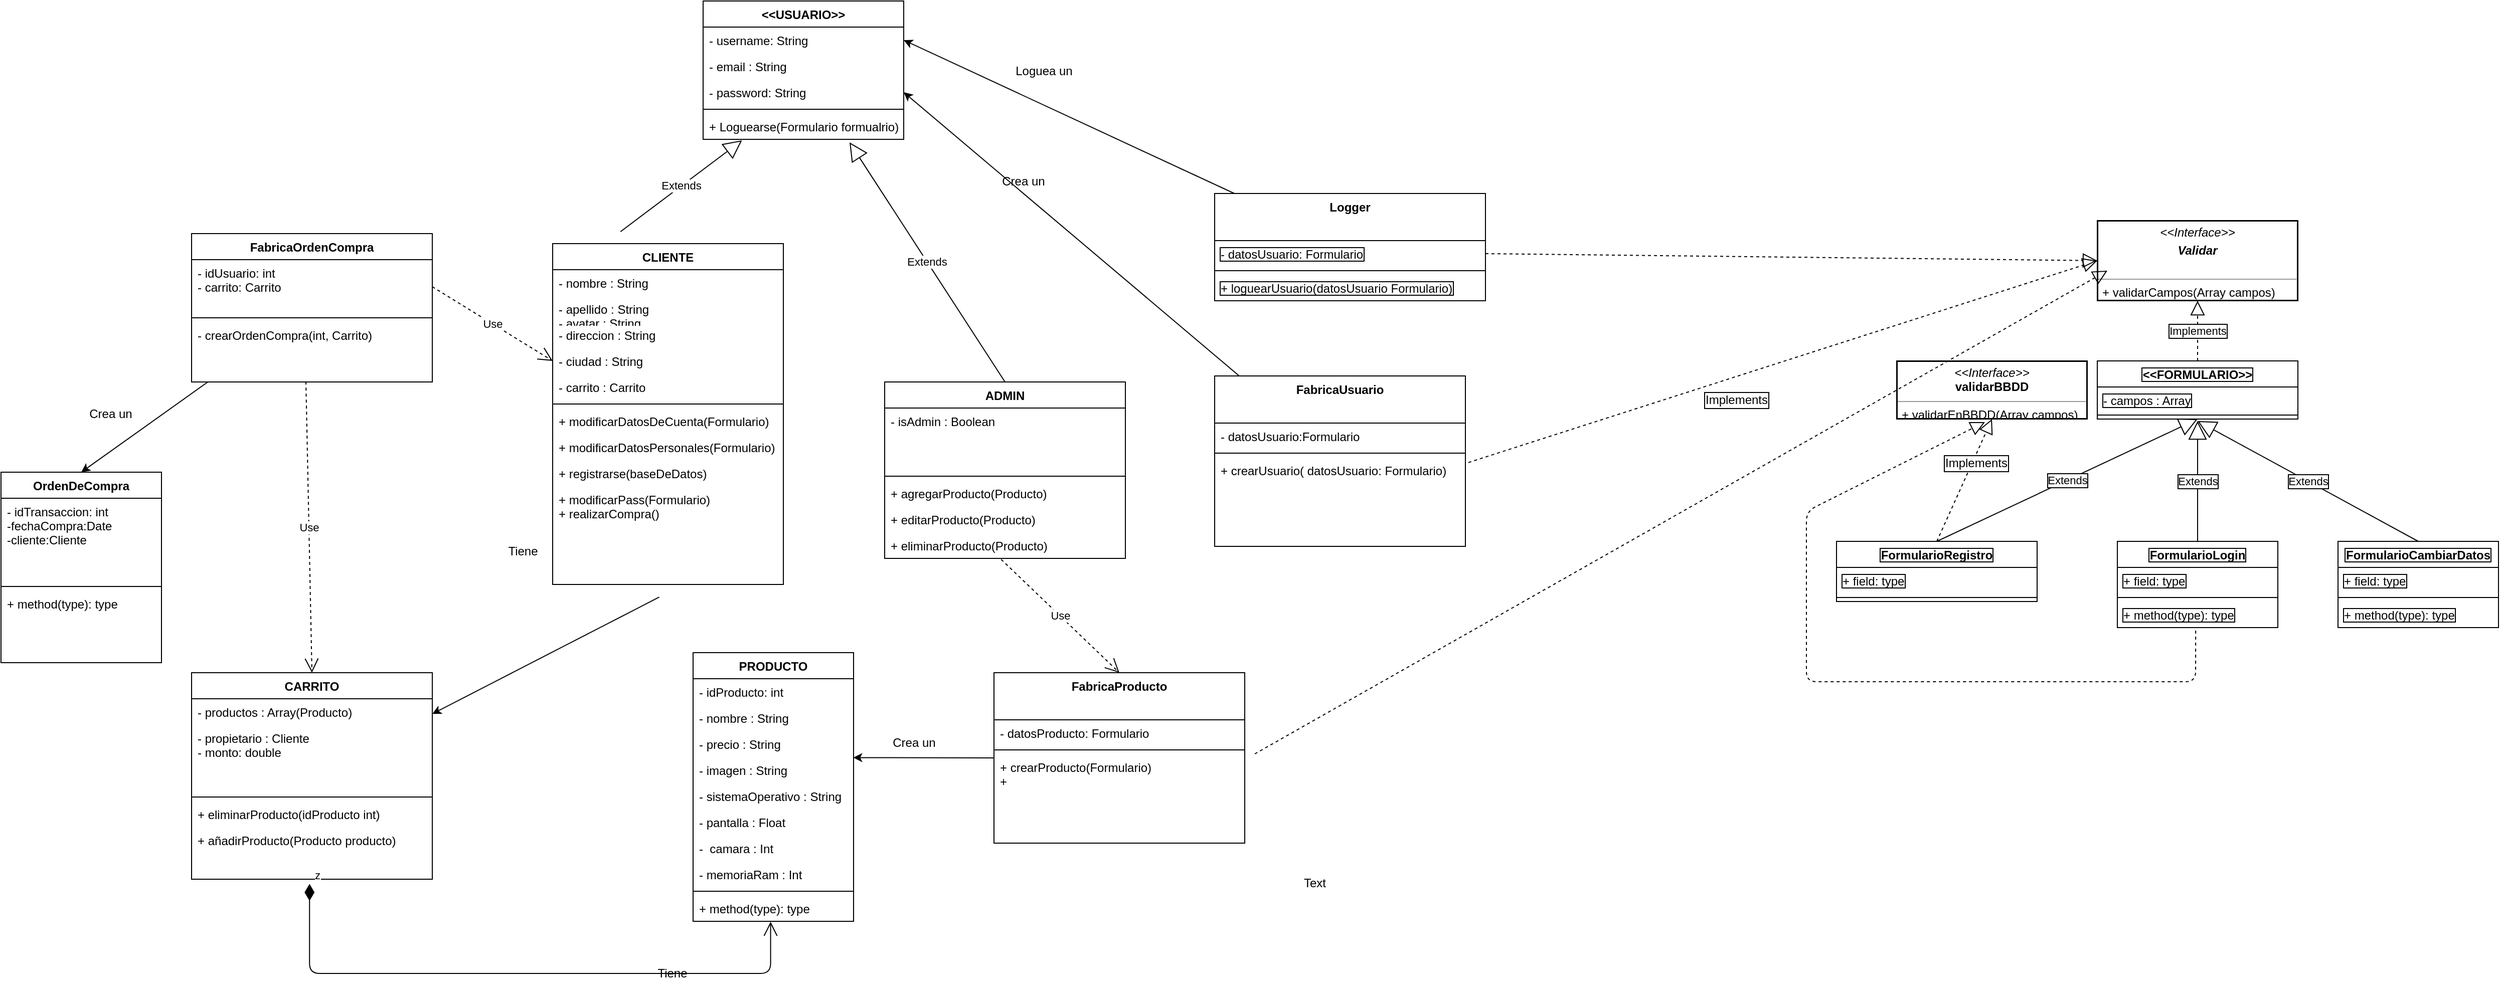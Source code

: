<mxfile version="12.5.4" type="device"><diagram id="o7FhQKakExsv8hvBHXit" name="Page-1"><mxGraphModel dx="1077" dy="623" grid="1" gridSize="10" guides="1" tooltips="0" connect="1" arrows="1" fold="1" page="1" pageScale="1" pageWidth="850" pageHeight="1100" math="0" shadow="0"><root><mxCell id="0"/><mxCell id="1" parent="0"/><mxCell id="nOHokFWjGs4-2SO-oQG--10" value="&lt;&lt;USUARIO&gt;&gt;" style="swimlane;fontStyle=1;align=center;verticalAlign=top;childLayout=stackLayout;horizontal=1;startSize=26;horizontalStack=0;resizeParent=1;resizeParentMax=0;resizeLast=0;collapsible=1;marginBottom=0;" parent="1" vertex="1"><mxGeometry x="710" y="10" width="200" height="138" as="geometry"/></mxCell><mxCell id="nOHokFWjGs4-2SO-oQG--11" value="- username: String" style="text;strokeColor=none;fillColor=none;align=left;verticalAlign=top;spacingLeft=4;spacingRight=4;overflow=hidden;rotatable=0;points=[[0,0.5],[1,0.5]];portConstraint=eastwest;" parent="nOHokFWjGs4-2SO-oQG--10" vertex="1"><mxGeometry y="26" width="200" height="26" as="geometry"/></mxCell><mxCell id="nOHokFWjGs4-2SO-oQG--14" value="- email : String" style="text;strokeColor=none;fillColor=none;align=left;verticalAlign=top;spacingLeft=4;spacingRight=4;overflow=hidden;rotatable=0;points=[[0,0.5],[1,0.5]];portConstraint=eastwest;" parent="nOHokFWjGs4-2SO-oQG--10" vertex="1"><mxGeometry y="52" width="200" height="26" as="geometry"/></mxCell><mxCell id="nOHokFWjGs4-2SO-oQG--15" value="- password: String" style="text;strokeColor=none;fillColor=none;align=left;verticalAlign=top;spacingLeft=4;spacingRight=4;overflow=hidden;rotatable=0;points=[[0,0.5],[1,0.5]];portConstraint=eastwest;" parent="nOHokFWjGs4-2SO-oQG--10" vertex="1"><mxGeometry y="78" width="200" height="26" as="geometry"/></mxCell><mxCell id="nOHokFWjGs4-2SO-oQG--12" value="" style="line;strokeWidth=1;fillColor=none;align=left;verticalAlign=middle;spacingTop=-1;spacingLeft=3;spacingRight=3;rotatable=0;labelPosition=right;points=[];portConstraint=eastwest;" parent="nOHokFWjGs4-2SO-oQG--10" vertex="1"><mxGeometry y="104" width="200" height="8" as="geometry"/></mxCell><mxCell id="nOHokFWjGs4-2SO-oQG--13" value="+ Loguearse(Formulario formualrio)" style="text;strokeColor=none;fillColor=none;align=left;verticalAlign=top;spacingLeft=4;spacingRight=4;overflow=hidden;rotatable=0;points=[[0,0.5],[1,0.5]];portConstraint=eastwest;" parent="nOHokFWjGs4-2SO-oQG--10" vertex="1"><mxGeometry y="112" width="200" height="26" as="geometry"/></mxCell><mxCell id="nOHokFWjGs4-2SO-oQG--18" value="CLIENTE" style="swimlane;fontStyle=1;align=center;verticalAlign=top;childLayout=stackLayout;horizontal=1;startSize=26;horizontalStack=0;resizeParent=1;resizeParentMax=0;resizeLast=0;collapsible=1;marginBottom=0;" parent="1" vertex="1"><mxGeometry x="560" y="252" width="230" height="340" as="geometry"/></mxCell><mxCell id="nOHokFWjGs4-2SO-oQG--19" value="- nombre : String" style="text;strokeColor=none;fillColor=none;align=left;verticalAlign=top;spacingLeft=4;spacingRight=4;overflow=hidden;rotatable=0;points=[[0,0.5],[1,0.5]];portConstraint=eastwest;" parent="nOHokFWjGs4-2SO-oQG--18" vertex="1"><mxGeometry y="26" width="230" height="26" as="geometry"/></mxCell><mxCell id="nOHokFWjGs4-2SO-oQG--34" value="- apellido : String&#xA;- avatar : String&#xA;&#xA;&#xA;" style="text;strokeColor=none;fillColor=none;align=left;verticalAlign=top;spacingLeft=4;spacingRight=4;overflow=hidden;rotatable=0;points=[[0,0.5],[1,0.5]];portConstraint=eastwest;" parent="nOHokFWjGs4-2SO-oQG--18" vertex="1"><mxGeometry y="52" width="230" height="26" as="geometry"/></mxCell><mxCell id="nOHokFWjGs4-2SO-oQG--35" value="- direccion : String&#xA;" style="text;strokeColor=none;fillColor=none;align=left;verticalAlign=top;spacingLeft=4;spacingRight=4;overflow=hidden;rotatable=0;points=[[0,0.5],[1,0.5]];portConstraint=eastwest;" parent="nOHokFWjGs4-2SO-oQG--18" vertex="1"><mxGeometry y="78" width="230" height="26" as="geometry"/></mxCell><mxCell id="nOHokFWjGs4-2SO-oQG--36" value="- ciudad : String" style="text;strokeColor=none;fillColor=none;align=left;verticalAlign=top;spacingLeft=4;spacingRight=4;overflow=hidden;rotatable=0;points=[[0,0.5],[1,0.5]];portConstraint=eastwest;" parent="nOHokFWjGs4-2SO-oQG--18" vertex="1"><mxGeometry y="104" width="230" height="26" as="geometry"/></mxCell><mxCell id="nOHokFWjGs4-2SO-oQG--77" value="- carrito : Carrito" style="text;strokeColor=none;fillColor=none;align=left;verticalAlign=top;spacingLeft=4;spacingRight=4;overflow=hidden;rotatable=0;points=[[0,0.5],[1,0.5]];portConstraint=eastwest;" parent="nOHokFWjGs4-2SO-oQG--18" vertex="1"><mxGeometry y="130" width="230" height="26" as="geometry"/></mxCell><mxCell id="nOHokFWjGs4-2SO-oQG--20" value="" style="line;strokeWidth=1;fillColor=none;align=left;verticalAlign=middle;spacingTop=-1;spacingLeft=3;spacingRight=3;rotatable=0;labelPosition=right;points=[];portConstraint=eastwest;" parent="nOHokFWjGs4-2SO-oQG--18" vertex="1"><mxGeometry y="156" width="230" height="8" as="geometry"/></mxCell><mxCell id="nOHokFWjGs4-2SO-oQG--38" value="+ modificarDatosDeCuenta(Formulario)" style="text;strokeColor=none;fillColor=none;align=left;verticalAlign=top;spacingLeft=4;spacingRight=4;overflow=hidden;rotatable=0;points=[[0,0.5],[1,0.5]];portConstraint=eastwest;" parent="nOHokFWjGs4-2SO-oQG--18" vertex="1"><mxGeometry y="164" width="230" height="26" as="geometry"/></mxCell><mxCell id="nOHokFWjGs4-2SO-oQG--37" value="+ modificarDatosPersonales(Formulario)" style="text;strokeColor=none;fillColor=none;align=left;verticalAlign=top;spacingLeft=4;spacingRight=4;overflow=hidden;rotatable=0;points=[[0,0.5],[1,0.5]];portConstraint=eastwest;" parent="nOHokFWjGs4-2SO-oQG--18" vertex="1"><mxGeometry y="190" width="230" height="26" as="geometry"/></mxCell><mxCell id="nOHokFWjGs4-2SO-oQG--21" value="+ registrarse(baseDeDatos)" style="text;strokeColor=none;fillColor=none;align=left;verticalAlign=top;spacingLeft=4;spacingRight=4;overflow=hidden;rotatable=0;points=[[0,0.5],[1,0.5]];portConstraint=eastwest;" parent="nOHokFWjGs4-2SO-oQG--18" vertex="1"><mxGeometry y="216" width="230" height="26" as="geometry"/></mxCell><mxCell id="nOHokFWjGs4-2SO-oQG--39" value="+ modificarPass(Formulario)&#xA;+ realizarCompra()&#xA;" style="text;strokeColor=none;fillColor=none;align=left;verticalAlign=top;spacingLeft=4;spacingRight=4;overflow=hidden;rotatable=0;points=[[0,0.5],[1,0.5]];portConstraint=eastwest;" parent="nOHokFWjGs4-2SO-oQG--18" vertex="1"><mxGeometry y="242" width="230" height="98" as="geometry"/></mxCell><mxCell id="nOHokFWjGs4-2SO-oQG--29" value="Extends" style="endArrow=block;endSize=16;endFill=0;html=1;exitX=0.294;exitY=-0.035;exitDx=0;exitDy=0;exitPerimeter=0;entryX=0.194;entryY=1.038;entryDx=0;entryDy=0;entryPerimeter=0;" parent="1" source="nOHokFWjGs4-2SO-oQG--18" target="nOHokFWjGs4-2SO-oQG--13" edge="1"><mxGeometry width="160" relative="1" as="geometry"><mxPoint x="630" y="220" as="sourcePoint"/><mxPoint x="630" y="440" as="targetPoint"/></mxGeometry></mxCell><mxCell id="nOHokFWjGs4-2SO-oQG--31" value="Extends" style="endArrow=block;endSize=16;endFill=0;html=1;exitX=0.5;exitY=0;exitDx=0;exitDy=0;entryX=0.73;entryY=1.115;entryDx=0;entryDy=0;entryPerimeter=0;" parent="1" source="nOHokFWjGs4-2SO-oQG--54" target="nOHokFWjGs4-2SO-oQG--13" edge="1"><mxGeometry width="160" relative="1" as="geometry"><mxPoint x="970" y="250" as="sourcePoint"/><mxPoint x="870" y="180" as="targetPoint"/><Array as="points"/></mxGeometry></mxCell><mxCell id="nOHokFWjGs4-2SO-oQG--54" value="ADMIN" style="swimlane;fontStyle=1;align=center;verticalAlign=top;childLayout=stackLayout;horizontal=1;startSize=26;horizontalStack=0;resizeParent=1;resizeParentMax=0;resizeLast=0;collapsible=1;marginBottom=0;" parent="1" vertex="1"><mxGeometry x="891" y="390" width="240" height="176" as="geometry"/></mxCell><mxCell id="nOHokFWjGs4-2SO-oQG--55" value="- isAdmin : Boolean&#xA;" style="text;strokeColor=none;fillColor=none;align=left;verticalAlign=top;spacingLeft=4;spacingRight=4;overflow=hidden;rotatable=0;points=[[0,0.5],[1,0.5]];portConstraint=eastwest;" parent="nOHokFWjGs4-2SO-oQG--54" vertex="1"><mxGeometry y="26" width="240" height="64" as="geometry"/></mxCell><mxCell id="nOHokFWjGs4-2SO-oQG--56" value="" style="line;strokeWidth=1;fillColor=none;align=left;verticalAlign=middle;spacingTop=-1;spacingLeft=3;spacingRight=3;rotatable=0;labelPosition=right;points=[];portConstraint=eastwest;" parent="nOHokFWjGs4-2SO-oQG--54" vertex="1"><mxGeometry y="90" width="240" height="8" as="geometry"/></mxCell><mxCell id="nOHokFWjGs4-2SO-oQG--57" value="+ agregarProducto(Producto)" style="text;strokeColor=none;fillColor=none;align=left;verticalAlign=top;spacingLeft=4;spacingRight=4;overflow=hidden;rotatable=0;points=[[0,0.5],[1,0.5]];portConstraint=eastwest;" parent="nOHokFWjGs4-2SO-oQG--54" vertex="1"><mxGeometry y="98" width="240" height="26" as="geometry"/></mxCell><mxCell id="nOHokFWjGs4-2SO-oQG--58" value="+ editarProducto(Producto)" style="text;strokeColor=none;fillColor=none;align=left;verticalAlign=top;spacingLeft=4;spacingRight=4;overflow=hidden;rotatable=0;points=[[0,0.5],[1,0.5]];portConstraint=eastwest;" parent="nOHokFWjGs4-2SO-oQG--54" vertex="1"><mxGeometry y="124" width="240" height="26" as="geometry"/></mxCell><mxCell id="nOHokFWjGs4-2SO-oQG--59" value="+ eliminarProducto(Producto)" style="text;strokeColor=none;fillColor=none;align=left;verticalAlign=top;spacingLeft=4;spacingRight=4;overflow=hidden;rotatable=0;points=[[0,0.5],[1,0.5]];portConstraint=eastwest;" parent="nOHokFWjGs4-2SO-oQG--54" vertex="1"><mxGeometry y="150" width="240" height="26" as="geometry"/></mxCell><mxCell id="nOHokFWjGs4-2SO-oQG--65" value="PRODUCTO" style="swimlane;fontStyle=1;align=center;verticalAlign=top;childLayout=stackLayout;horizontal=1;startSize=26;horizontalStack=0;resizeParent=1;resizeParentMax=0;resizeLast=0;collapsible=1;marginBottom=0;" parent="1" vertex="1"><mxGeometry x="700" y="660" width="160" height="268" as="geometry"/></mxCell><mxCell id="nOHokFWjGs4-2SO-oQG--72" value="- idProducto: int" style="text;strokeColor=none;fillColor=none;align=left;verticalAlign=top;spacingLeft=4;spacingRight=4;overflow=hidden;rotatable=0;points=[[0,0.5],[1,0.5]];portConstraint=eastwest;" parent="nOHokFWjGs4-2SO-oQG--65" vertex="1"><mxGeometry y="26" width="160" height="26" as="geometry"/></mxCell><mxCell id="nOHokFWjGs4-2SO-oQG--66" value="- nombre : String" style="text;strokeColor=none;fillColor=none;align=left;verticalAlign=top;spacingLeft=4;spacingRight=4;overflow=hidden;rotatable=0;points=[[0,0.5],[1,0.5]];portConstraint=eastwest;" parent="nOHokFWjGs4-2SO-oQG--65" vertex="1"><mxGeometry y="52" width="160" height="26" as="geometry"/></mxCell><mxCell id="nOHokFWjGs4-2SO-oQG--69" value="- precio : String" style="text;strokeColor=none;fillColor=none;align=left;verticalAlign=top;spacingLeft=4;spacingRight=4;overflow=hidden;rotatable=0;points=[[0,0.5],[1,0.5]];portConstraint=eastwest;" parent="nOHokFWjGs4-2SO-oQG--65" vertex="1"><mxGeometry y="78" width="160" height="26" as="geometry"/></mxCell><mxCell id="nOHokFWjGs4-2SO-oQG--71" value="- imagen : String" style="text;strokeColor=none;fillColor=none;align=left;verticalAlign=top;spacingLeft=4;spacingRight=4;overflow=hidden;rotatable=0;points=[[0,0.5],[1,0.5]];portConstraint=eastwest;" parent="nOHokFWjGs4-2SO-oQG--65" vertex="1"><mxGeometry y="104" width="160" height="26" as="geometry"/></mxCell><mxCell id="nOHokFWjGs4-2SO-oQG--73" value="- sistemaOperativo : String" style="text;strokeColor=none;fillColor=none;align=left;verticalAlign=top;spacingLeft=4;spacingRight=4;overflow=hidden;rotatable=0;points=[[0,0.5],[1,0.5]];portConstraint=eastwest;" parent="nOHokFWjGs4-2SO-oQG--65" vertex="1"><mxGeometry y="130" width="160" height="26" as="geometry"/></mxCell><mxCell id="nOHokFWjGs4-2SO-oQG--74" value="- pantalla : Float" style="text;strokeColor=none;fillColor=none;align=left;verticalAlign=top;spacingLeft=4;spacingRight=4;overflow=hidden;rotatable=0;points=[[0,0.5],[1,0.5]];portConstraint=eastwest;" parent="nOHokFWjGs4-2SO-oQG--65" vertex="1"><mxGeometry y="156" width="160" height="26" as="geometry"/></mxCell><mxCell id="nOHokFWjGs4-2SO-oQG--75" value="-  camara : Int" style="text;strokeColor=none;fillColor=none;align=left;verticalAlign=top;spacingLeft=4;spacingRight=4;overflow=hidden;rotatable=0;points=[[0,0.5],[1,0.5]];portConstraint=eastwest;" parent="nOHokFWjGs4-2SO-oQG--65" vertex="1"><mxGeometry y="182" width="160" height="26" as="geometry"/></mxCell><mxCell id="nOHokFWjGs4-2SO-oQG--76" value="- memoriaRam : Int" style="text;strokeColor=none;fillColor=none;align=left;verticalAlign=top;spacingLeft=4;spacingRight=4;overflow=hidden;rotatable=0;points=[[0,0.5],[1,0.5]];portConstraint=eastwest;" parent="nOHokFWjGs4-2SO-oQG--65" vertex="1"><mxGeometry y="208" width="160" height="26" as="geometry"/></mxCell><mxCell id="nOHokFWjGs4-2SO-oQG--67" value="" style="line;strokeWidth=1;fillColor=none;align=left;verticalAlign=middle;spacingTop=-1;spacingLeft=3;spacingRight=3;rotatable=0;labelPosition=right;points=[];portConstraint=eastwest;" parent="nOHokFWjGs4-2SO-oQG--65" vertex="1"><mxGeometry y="234" width="160" height="8" as="geometry"/></mxCell><mxCell id="nOHokFWjGs4-2SO-oQG--68" value="+ method(type): type" style="text;strokeColor=none;fillColor=none;align=left;verticalAlign=top;spacingLeft=4;spacingRight=4;overflow=hidden;rotatable=0;points=[[0,0.5],[1,0.5]];portConstraint=eastwest;" parent="nOHokFWjGs4-2SO-oQG--65" vertex="1"><mxGeometry y="242" width="160" height="26" as="geometry"/></mxCell><mxCell id="nOHokFWjGs4-2SO-oQG--78" value="CARRITO" style="swimlane;fontStyle=1;align=center;verticalAlign=top;childLayout=stackLayout;horizontal=1;startSize=26;horizontalStack=0;resizeParent=1;resizeParentMax=0;resizeLast=0;collapsible=1;marginBottom=0;" parent="1" vertex="1"><mxGeometry x="200" y="680" width="240" height="206" as="geometry"/></mxCell><mxCell id="nOHokFWjGs4-2SO-oQG--79" value="- productos : Array(Producto)" style="text;strokeColor=none;fillColor=none;align=left;verticalAlign=top;spacingLeft=4;spacingRight=4;overflow=hidden;rotatable=0;points=[[0,0.5],[1,0.5]];portConstraint=eastwest;" parent="nOHokFWjGs4-2SO-oQG--78" vertex="1"><mxGeometry y="26" width="240" height="26" as="geometry"/></mxCell><mxCell id="nOHokFWjGs4-2SO-oQG--82" value="- propietario : Cliente&#xA;- monto: double" style="text;strokeColor=none;fillColor=none;align=left;verticalAlign=top;spacingLeft=4;spacingRight=4;overflow=hidden;rotatable=0;points=[[0,0.5],[1,0.5]];portConstraint=eastwest;" parent="nOHokFWjGs4-2SO-oQG--78" vertex="1"><mxGeometry y="52" width="240" height="68" as="geometry"/></mxCell><mxCell id="nOHokFWjGs4-2SO-oQG--80" value="" style="line;strokeWidth=1;fillColor=none;align=left;verticalAlign=middle;spacingTop=-1;spacingLeft=3;spacingRight=3;rotatable=0;labelPosition=right;points=[];portConstraint=eastwest;" parent="nOHokFWjGs4-2SO-oQG--78" vertex="1"><mxGeometry y="120" width="240" height="8" as="geometry"/></mxCell><mxCell id="nOHokFWjGs4-2SO-oQG--83" value="+ eliminarProducto(idProducto int)" style="text;strokeColor=none;fillColor=none;align=left;verticalAlign=top;spacingLeft=4;spacingRight=4;overflow=hidden;rotatable=0;points=[[0,0.5],[1,0.5]];portConstraint=eastwest;" parent="nOHokFWjGs4-2SO-oQG--78" vertex="1"><mxGeometry y="128" width="240" height="26" as="geometry"/></mxCell><mxCell id="nOHokFWjGs4-2SO-oQG--84" value="+ añadirProducto(Producto producto)" style="text;strokeColor=none;fillColor=none;align=left;verticalAlign=top;spacingLeft=4;spacingRight=4;overflow=hidden;rotatable=0;points=[[0,0.5],[1,0.5]];portConstraint=eastwest;" parent="nOHokFWjGs4-2SO-oQG--78" vertex="1"><mxGeometry y="154" width="240" height="52" as="geometry"/></mxCell><mxCell id="nOHokFWjGs4-2SO-oQG--86" value="&lt;&lt;FORMULARIO&gt;&gt;" style="swimlane;fontStyle=1;align=center;verticalAlign=top;childLayout=stackLayout;horizontal=1;startSize=26;horizontalStack=0;resizeParent=1;resizeParentMax=0;resizeLast=0;collapsible=1;marginBottom=0;labelBorderColor=#000000;" parent="1" vertex="1"><mxGeometry x="2100" y="369" width="200" height="58" as="geometry"/></mxCell><mxCell id="nOHokFWjGs4-2SO-oQG--87" value="- campos : Array" style="text;strokeColor=none;fillColor=none;align=left;verticalAlign=top;spacingLeft=4;spacingRight=4;overflow=hidden;rotatable=0;points=[[0,0.5],[1,0.5]];portConstraint=eastwest;labelBorderColor=#000000;" parent="nOHokFWjGs4-2SO-oQG--86" vertex="1"><mxGeometry y="26" width="200" height="24" as="geometry"/></mxCell><mxCell id="nOHokFWjGs4-2SO-oQG--88" value="" style="line;strokeWidth=1;fillColor=none;align=left;verticalAlign=middle;spacingTop=-1;spacingLeft=3;spacingRight=3;rotatable=0;labelPosition=right;points=[];portConstraint=eastwest;labelBorderColor=#000000;" parent="nOHokFWjGs4-2SO-oQG--86" vertex="1"><mxGeometry y="50" width="200" height="8" as="geometry"/></mxCell><mxCell id="nOHokFWjGs4-2SO-oQG--90" value="&lt;p style=&quot;margin: 0px ; margin-top: 4px ; text-align: center&quot;&gt;&lt;i&gt;&amp;lt;&amp;lt;Interface&amp;gt;&amp;gt;&lt;/i&gt;&lt;/p&gt;&lt;p style=&quot;margin: 0px ; margin-top: 4px ; text-align: center&quot;&gt;&lt;i&gt;&lt;b&gt;Validar&lt;/b&gt;&lt;/i&gt;&lt;br&gt;&lt;/p&gt;&lt;p style=&quot;margin: 0px ; margin-left: 4px&quot;&gt;&lt;br&gt;&lt;/p&gt;&lt;hr size=&quot;1&quot;&gt;&lt;p style=&quot;margin: 0px ; margin-left: 4px&quot;&gt;+ validarCampos(Array campos)&lt;/p&gt;" style="verticalAlign=top;align=left;overflow=fill;fontSize=12;fontFamily=Helvetica;html=1;labelBorderColor=#000000;" parent="1" vertex="1"><mxGeometry x="2100" y="229" width="200" height="80" as="geometry"/></mxCell><mxCell id="nOHokFWjGs4-2SO-oQG--91" value="Implements" style="endArrow=block;dashed=1;endFill=0;endSize=12;html=1;exitX=0.5;exitY=0;exitDx=0;exitDy=0;entryX=0.5;entryY=1;entryDx=0;entryDy=0;labelBorderColor=#000000;" parent="1" source="nOHokFWjGs4-2SO-oQG--86" target="nOHokFWjGs4-2SO-oQG--90" edge="1"><mxGeometry width="160" relative="1" as="geometry"><mxPoint x="2040" y="429" as="sourcePoint"/><mxPoint x="2040" y="309" as="targetPoint"/></mxGeometry></mxCell><mxCell id="nOHokFWjGs4-2SO-oQG--94" value="FormularioRegistro" style="swimlane;fontStyle=1;align=center;verticalAlign=top;childLayout=stackLayout;horizontal=1;startSize=26;horizontalStack=0;resizeParent=1;resizeParentMax=0;resizeLast=0;collapsible=1;marginBottom=0;labelBorderColor=#000000;" parent="1" vertex="1"><mxGeometry x="1840" y="549" width="200" height="60" as="geometry"/></mxCell><mxCell id="nOHokFWjGs4-2SO-oQG--95" value="+ field: type" style="text;strokeColor=none;fillColor=none;align=left;verticalAlign=top;spacingLeft=4;spacingRight=4;overflow=hidden;rotatable=0;points=[[0,0.5],[1,0.5]];portConstraint=eastwest;labelBorderColor=#000000;" parent="nOHokFWjGs4-2SO-oQG--94" vertex="1"><mxGeometry y="26" width="200" height="26" as="geometry"/></mxCell><mxCell id="nOHokFWjGs4-2SO-oQG--96" value="" style="line;strokeWidth=1;fillColor=none;align=left;verticalAlign=middle;spacingTop=-1;spacingLeft=3;spacingRight=3;rotatable=0;labelPosition=right;points=[];portConstraint=eastwest;labelBorderColor=#000000;" parent="nOHokFWjGs4-2SO-oQG--94" vertex="1"><mxGeometry y="52" width="200" height="8" as="geometry"/></mxCell><mxCell id="nOHokFWjGs4-2SO-oQG--98" value="FormularioLogin" style="swimlane;fontStyle=1;align=center;verticalAlign=top;childLayout=stackLayout;horizontal=1;startSize=26;horizontalStack=0;resizeParent=1;resizeParentMax=0;resizeLast=0;collapsible=1;marginBottom=0;labelBorderColor=#000000;" parent="1" vertex="1"><mxGeometry x="2120" y="549" width="160" height="86" as="geometry"/></mxCell><mxCell id="nOHokFWjGs4-2SO-oQG--99" value="+ field: type" style="text;strokeColor=none;fillColor=none;align=left;verticalAlign=top;spacingLeft=4;spacingRight=4;overflow=hidden;rotatable=0;points=[[0,0.5],[1,0.5]];portConstraint=eastwest;labelBorderColor=#000000;" parent="nOHokFWjGs4-2SO-oQG--98" vertex="1"><mxGeometry y="26" width="160" height="26" as="geometry"/></mxCell><mxCell id="nOHokFWjGs4-2SO-oQG--100" value="" style="line;strokeWidth=1;fillColor=none;align=left;verticalAlign=middle;spacingTop=-1;spacingLeft=3;spacingRight=3;rotatable=0;labelPosition=right;points=[];portConstraint=eastwest;labelBorderColor=#000000;" parent="nOHokFWjGs4-2SO-oQG--98" vertex="1"><mxGeometry y="52" width="160" height="8" as="geometry"/></mxCell><mxCell id="nOHokFWjGs4-2SO-oQG--101" value="+ method(type): type" style="text;strokeColor=none;fillColor=none;align=left;verticalAlign=top;spacingLeft=4;spacingRight=4;overflow=hidden;rotatable=0;points=[[0,0.5],[1,0.5]];portConstraint=eastwest;labelBorderColor=#000000;" parent="nOHokFWjGs4-2SO-oQG--98" vertex="1"><mxGeometry y="60" width="160" height="26" as="geometry"/></mxCell><mxCell id="nOHokFWjGs4-2SO-oQG--102" value="FormularioCambiarDatos" style="swimlane;fontStyle=1;align=center;verticalAlign=top;childLayout=stackLayout;horizontal=1;startSize=26;horizontalStack=0;resizeParent=1;resizeParentMax=0;resizeLast=0;collapsible=1;marginBottom=0;labelBorderColor=#000000;" parent="1" vertex="1"><mxGeometry x="2340" y="549" width="160" height="86" as="geometry"/></mxCell><mxCell id="nOHokFWjGs4-2SO-oQG--103" value="+ field: type" style="text;strokeColor=none;fillColor=none;align=left;verticalAlign=top;spacingLeft=4;spacingRight=4;overflow=hidden;rotatable=0;points=[[0,0.5],[1,0.5]];portConstraint=eastwest;labelBorderColor=#000000;" parent="nOHokFWjGs4-2SO-oQG--102" vertex="1"><mxGeometry y="26" width="160" height="26" as="geometry"/></mxCell><mxCell id="nOHokFWjGs4-2SO-oQG--104" value="" style="line;strokeWidth=1;fillColor=none;align=left;verticalAlign=middle;spacingTop=-1;spacingLeft=3;spacingRight=3;rotatable=0;labelPosition=right;points=[];portConstraint=eastwest;labelBorderColor=#000000;" parent="nOHokFWjGs4-2SO-oQG--102" vertex="1"><mxGeometry y="52" width="160" height="8" as="geometry"/></mxCell><mxCell id="nOHokFWjGs4-2SO-oQG--105" value="+ method(type): type" style="text;strokeColor=none;fillColor=none;align=left;verticalAlign=top;spacingLeft=4;spacingRight=4;overflow=hidden;rotatable=0;points=[[0,0.5],[1,0.5]];portConstraint=eastwest;labelBorderColor=#000000;" parent="nOHokFWjGs4-2SO-oQG--102" vertex="1"><mxGeometry y="60" width="160" height="26" as="geometry"/></mxCell><mxCell id="nOHokFWjGs4-2SO-oQG--115" value="&lt;p style=&quot;margin: 0px ; margin-top: 4px ; text-align: center&quot;&gt;&lt;i&gt;&amp;lt;&amp;lt;Interface&amp;gt;&amp;gt;&lt;/i&gt;&lt;br&gt;&lt;b&gt;validarBBDD&lt;/b&gt;&lt;/p&gt;&lt;hr size=&quot;1&quot;&gt;&lt;p style=&quot;margin: 0px ; margin-left: 4px&quot;&gt;+ validarEnBBDD(Array campos)&lt;/p&gt;" style="verticalAlign=top;align=left;overflow=fill;fontSize=12;fontFamily=Helvetica;html=1;labelBorderColor=#000000;" parent="1" vertex="1"><mxGeometry x="1900" y="369" width="190" height="58" as="geometry"/></mxCell><mxCell id="nOHokFWjGs4-2SO-oQG--116" value="Extends" style="endArrow=block;endSize=16;endFill=0;html=1;exitX=0.5;exitY=0;exitDx=0;exitDy=0;entryX=0.5;entryY=1;entryDx=0;entryDy=0;labelBorderColor=#000000;" parent="1" source="nOHokFWjGs4-2SO-oQG--94" target="nOHokFWjGs4-2SO-oQG--86" edge="1"><mxGeometry width="160" relative="1" as="geometry"><mxPoint x="1840" y="539.5" as="sourcePoint"/><mxPoint x="2180" y="429" as="targetPoint"/></mxGeometry></mxCell><mxCell id="nOHokFWjGs4-2SO-oQG--117" value="Extends" style="endArrow=block;endSize=16;endFill=0;html=1;exitX=0.5;exitY=0;exitDx=0;exitDy=0;labelBorderColor=#000000;" parent="1" source="nOHokFWjGs4-2SO-oQG--98" edge="1"><mxGeometry width="160" relative="1" as="geometry"><mxPoint x="2210" y="497" as="sourcePoint"/><mxPoint x="2200" y="429" as="targetPoint"/></mxGeometry></mxCell><mxCell id="nOHokFWjGs4-2SO-oQG--118" value="Extends" style="endArrow=block;endSize=16;endFill=0;html=1;exitX=0.5;exitY=0;exitDx=0;exitDy=0;labelBorderColor=#000000;" parent="1" source="nOHokFWjGs4-2SO-oQG--102" edge="1"><mxGeometry width="160" relative="1" as="geometry"><mxPoint x="2310" y="497" as="sourcePoint"/><mxPoint x="2200" y="429" as="targetPoint"/></mxGeometry></mxCell><mxCell id="nOHokFWjGs4-2SO-oQG--119" value="" style="endArrow=block;dashed=1;endFill=0;endSize=12;html=1;exitX=0.5;exitY=0;exitDx=0;exitDy=0;entryX=0.5;entryY=1;entryDx=0;entryDy=0;labelBorderColor=#000000;" parent="1" source="nOHokFWjGs4-2SO-oQG--94" target="nOHokFWjGs4-2SO-oQG--115" edge="1"><mxGeometry width="160" relative="1" as="geometry"><mxPoint x="1880" y="479" as="sourcePoint"/><mxPoint x="2040" y="479" as="targetPoint"/></mxGeometry></mxCell><mxCell id="nOHokFWjGs4-2SO-oQG--123" value="Implements" style="text;html=1;align=center;verticalAlign=middle;resizable=0;points=[];labelBackgroundColor=#ffffff;labelBorderColor=#000000;" parent="nOHokFWjGs4-2SO-oQG--119" vertex="1" connectable="0"><mxGeometry x="0.337" y="-1" relative="1" as="geometry"><mxPoint x="1" y="2.73" as="offset"/></mxGeometry></mxCell><mxCell id="nOHokFWjGs4-2SO-oQG--121" value="" style="endArrow=block;dashed=1;endFill=0;endSize=12;html=1;exitX=0.488;exitY=1.115;exitDx=0;exitDy=0;exitPerimeter=0;entryX=0.463;entryY=1.052;entryDx=0;entryDy=0;entryPerimeter=0;labelBorderColor=#000000;" parent="1" source="nOHokFWjGs4-2SO-oQG--101" target="nOHokFWjGs4-2SO-oQG--115" edge="1"><mxGeometry width="160" relative="1" as="geometry"><mxPoint x="2120" y="669" as="sourcePoint"/><mxPoint x="1750" y="479" as="targetPoint"/><Array as="points"><mxPoint x="2198" y="689"/><mxPoint x="1810" y="689"/><mxPoint x="1810" y="519"/></Array></mxGeometry></mxCell><mxCell id="nOHokFWjGs4-2SO-oQG--122" value="Implements" style="text;html=1;align=center;verticalAlign=middle;resizable=0;points=[];labelBackgroundColor=#ffffff;labelBorderColor=#000000;" parent="nOHokFWjGs4-2SO-oQG--121" vertex="1" connectable="0"><mxGeometry x="0.789" y="-1" relative="1" as="geometry"><mxPoint x="-172.4" y="-60.92" as="offset"/></mxGeometry></mxCell><mxCell id="rv7i5oZRrb3lUsRz1uEz-20" style="edgeStyle=none;rounded=0;orthogonalLoop=1;jettySize=auto;html=1;entryX=1;entryY=0.5;entryDx=0;entryDy=0;" parent="1" source="rv7i5oZRrb3lUsRz1uEz-1" target="nOHokFWjGs4-2SO-oQG--15" edge="1"><mxGeometry relative="1" as="geometry"/></mxCell><mxCell id="rv7i5oZRrb3lUsRz1uEz-1" value="FabricaUsuario" style="swimlane;fontStyle=1;align=center;verticalAlign=top;childLayout=stackLayout;horizontal=1;startSize=47;horizontalStack=0;resizeParent=1;resizeParentMax=0;resizeLast=0;collapsible=1;marginBottom=0;" parent="1" vertex="1"><mxGeometry x="1220" y="384" width="250" height="170" as="geometry"/></mxCell><mxCell id="rv7i5oZRrb3lUsRz1uEz-2" value="- datosUsuario:Formulario&#xA;" style="text;strokeColor=none;fillColor=none;align=left;verticalAlign=top;spacingLeft=4;spacingRight=4;overflow=hidden;rotatable=0;points=[[0,0.5],[1,0.5]];portConstraint=eastwest;" parent="rv7i5oZRrb3lUsRz1uEz-1" vertex="1"><mxGeometry y="47" width="250" height="26" as="geometry"/></mxCell><mxCell id="rv7i5oZRrb3lUsRz1uEz-3" value="" style="line;strokeWidth=1;fillColor=none;align=left;verticalAlign=middle;spacingTop=-1;spacingLeft=3;spacingRight=3;rotatable=0;labelPosition=right;points=[];portConstraint=eastwest;" parent="rv7i5oZRrb3lUsRz1uEz-1" vertex="1"><mxGeometry y="73" width="250" height="8" as="geometry"/></mxCell><mxCell id="rv7i5oZRrb3lUsRz1uEz-4" value="+ crearUsuario( datosUsuario: Formulario)" style="text;strokeColor=none;fillColor=none;align=left;verticalAlign=top;spacingLeft=4;spacingRight=4;overflow=hidden;rotatable=0;points=[[0,0.5],[1,0.5]];portConstraint=eastwest;" parent="rv7i5oZRrb3lUsRz1uEz-1" vertex="1"><mxGeometry y="81" width="250" height="89" as="geometry"/></mxCell><mxCell id="rv7i5oZRrb3lUsRz1uEz-21" style="edgeStyle=none;rounded=0;orthogonalLoop=1;jettySize=auto;html=1;entryX=1;entryY=0.5;entryDx=0;entryDy=0;" parent="1" source="rv7i5oZRrb3lUsRz1uEz-9" target="nOHokFWjGs4-2SO-oQG--11" edge="1"><mxGeometry relative="1" as="geometry"/></mxCell><mxCell id="rv7i5oZRrb3lUsRz1uEz-9" value="Logger&#xA;" style="swimlane;fontStyle=1;align=center;verticalAlign=top;childLayout=stackLayout;horizontal=1;startSize=47;horizontalStack=0;resizeParent=1;resizeParentMax=0;resizeLast=0;collapsible=1;marginBottom=0;" parent="1" vertex="1"><mxGeometry x="1220" y="202" width="270" height="107" as="geometry"/></mxCell><mxCell id="rv7i5oZRrb3lUsRz1uEz-10" value="- datosUsuario: Formulario" style="text;strokeColor=none;fillColor=none;align=left;verticalAlign=top;spacingLeft=4;spacingRight=4;overflow=hidden;rotatable=0;points=[[0,0.5],[1,0.5]];portConstraint=eastwest;labelBorderColor=#000000;" parent="rv7i5oZRrb3lUsRz1uEz-9" vertex="1"><mxGeometry y="47" width="270" height="26" as="geometry"/></mxCell><mxCell id="rv7i5oZRrb3lUsRz1uEz-11" value="" style="line;strokeWidth=1;fillColor=none;align=left;verticalAlign=middle;spacingTop=-1;spacingLeft=3;spacingRight=3;rotatable=0;labelPosition=right;points=[];portConstraint=eastwest;labelBorderColor=#000000;" parent="rv7i5oZRrb3lUsRz1uEz-9" vertex="1"><mxGeometry y="73" width="270" height="8" as="geometry"/></mxCell><mxCell id="rv7i5oZRrb3lUsRz1uEz-12" value="+ loguearUsuario(datosUsuario Formulario)" style="text;strokeColor=none;fillColor=none;align=left;verticalAlign=top;spacingLeft=4;spacingRight=4;overflow=hidden;rotatable=0;points=[[0,0.5],[1,0.5]];portConstraint=eastwest;labelBorderColor=#000000;" parent="rv7i5oZRrb3lUsRz1uEz-9" vertex="1"><mxGeometry y="81" width="270" height="26" as="geometry"/></mxCell><mxCell id="rv7i5oZRrb3lUsRz1uEz-46" style="edgeStyle=none;rounded=0;orthogonalLoop=1;jettySize=auto;html=1;entryX=0.5;entryY=0;entryDx=0;entryDy=0;" parent="1" source="rv7i5oZRrb3lUsRz1uEz-13" target="rv7i5oZRrb3lUsRz1uEz-24" edge="1"><mxGeometry relative="1" as="geometry"/></mxCell><mxCell id="rv7i5oZRrb3lUsRz1uEz-13" value="FabricaOrdenCompra" style="swimlane;fontStyle=1;align=center;verticalAlign=top;childLayout=stackLayout;horizontal=1;startSize=26;horizontalStack=0;resizeParent=1;resizeParentMax=0;resizeLast=0;collapsible=1;marginBottom=0;" parent="1" vertex="1"><mxGeometry x="200" y="242" width="240" height="148" as="geometry"/></mxCell><mxCell id="rv7i5oZRrb3lUsRz1uEz-14" value="- idUsuario: int&#xA;- carrito: Carrito&#xA;" style="text;strokeColor=none;fillColor=none;align=left;verticalAlign=top;spacingLeft=4;spacingRight=4;overflow=hidden;rotatable=0;points=[[0,0.5],[1,0.5]];portConstraint=eastwest;" parent="rv7i5oZRrb3lUsRz1uEz-13" vertex="1"><mxGeometry y="26" width="240" height="54" as="geometry"/></mxCell><mxCell id="rv7i5oZRrb3lUsRz1uEz-15" value="" style="line;strokeWidth=1;fillColor=none;align=left;verticalAlign=middle;spacingTop=-1;spacingLeft=3;spacingRight=3;rotatable=0;labelPosition=right;points=[];portConstraint=eastwest;" parent="rv7i5oZRrb3lUsRz1uEz-13" vertex="1"><mxGeometry y="80" width="240" height="8" as="geometry"/></mxCell><mxCell id="rv7i5oZRrb3lUsRz1uEz-16" value="- crearOrdenCompra(int, Carrito)" style="text;strokeColor=none;fillColor=none;align=left;verticalAlign=top;spacingLeft=4;spacingRight=4;overflow=hidden;rotatable=0;points=[[0,0.5],[1,0.5]];portConstraint=eastwest;" parent="rv7i5oZRrb3lUsRz1uEz-13" vertex="1"><mxGeometry y="88" width="240" height="60" as="geometry"/></mxCell><mxCell id="rv7i5oZRrb3lUsRz1uEz-24" value="OrdenDeCompra&#xA;" style="swimlane;fontStyle=1;align=center;verticalAlign=top;childLayout=stackLayout;horizontal=1;startSize=26;horizontalStack=0;resizeParent=1;resizeParentMax=0;resizeLast=0;collapsible=1;marginBottom=0;" parent="1" vertex="1"><mxGeometry x="10" y="480" width="160" height="190" as="geometry"/></mxCell><mxCell id="rv7i5oZRrb3lUsRz1uEz-25" value="- idTransaccion: int&#xA;-fechaCompra:Date&#xA;-cliente:Cliente&#xA;" style="text;strokeColor=none;fillColor=none;align=left;verticalAlign=top;spacingLeft=4;spacingRight=4;overflow=hidden;rotatable=0;points=[[0,0.5],[1,0.5]];portConstraint=eastwest;" parent="rv7i5oZRrb3lUsRz1uEz-24" vertex="1"><mxGeometry y="26" width="160" height="84" as="geometry"/></mxCell><mxCell id="rv7i5oZRrb3lUsRz1uEz-26" value="" style="line;strokeWidth=1;fillColor=none;align=left;verticalAlign=middle;spacingTop=-1;spacingLeft=3;spacingRight=3;rotatable=0;labelPosition=right;points=[];portConstraint=eastwest;" parent="rv7i5oZRrb3lUsRz1uEz-24" vertex="1"><mxGeometry y="110" width="160" height="8" as="geometry"/></mxCell><mxCell id="rv7i5oZRrb3lUsRz1uEz-27" value="+ method(type): type" style="text;strokeColor=none;fillColor=none;align=left;verticalAlign=top;spacingLeft=4;spacingRight=4;overflow=hidden;rotatable=0;points=[[0,0.5],[1,0.5]];portConstraint=eastwest;" parent="rv7i5oZRrb3lUsRz1uEz-24" vertex="1"><mxGeometry y="118" width="160" height="72" as="geometry"/></mxCell><mxCell id="rv7i5oZRrb3lUsRz1uEz-35" value="Use" style="endArrow=open;endSize=12;dashed=1;html=1;exitX=1;exitY=0.5;exitDx=0;exitDy=0;entryX=0;entryY=0.5;entryDx=0;entryDy=0;" parent="1" source="rv7i5oZRrb3lUsRz1uEz-14" target="nOHokFWjGs4-2SO-oQG--36" edge="1"><mxGeometry width="160" relative="1" as="geometry"><mxPoint x="370" y="443.14" as="sourcePoint"/><mxPoint x="530" y="443.14" as="targetPoint"/></mxGeometry></mxCell><mxCell id="rv7i5oZRrb3lUsRz1uEz-36" value="z" style="endArrow=open;html=1;endSize=12;startArrow=diamondThin;startSize=14;startFill=1;edgeStyle=orthogonalEdgeStyle;align=left;verticalAlign=bottom;entryX=0.483;entryY=1.016;entryDx=0;entryDy=0;entryPerimeter=0;exitX=0.49;exitY=1.089;exitDx=0;exitDy=0;exitPerimeter=0;" parent="1" source="nOHokFWjGs4-2SO-oQG--84" target="nOHokFWjGs4-2SO-oQG--68" edge="1"><mxGeometry x="-1" y="3" relative="1" as="geometry"><mxPoint x="120" y="880" as="sourcePoint"/><mxPoint x="639.86" y="770.14" as="targetPoint"/><Array as="points"><mxPoint x="318" y="980"/><mxPoint x="778" y="980"/></Array></mxGeometry></mxCell><mxCell id="rv7i5oZRrb3lUsRz1uEz-38" value="" style="endArrow=block;dashed=1;endFill=0;endSize=12;html=1;exitX=1.012;exitY=0.06;exitDx=0;exitDy=0;exitPerimeter=0;entryX=0;entryY=0.5;entryDx=0;entryDy=0;" parent="1" source="rv7i5oZRrb3lUsRz1uEz-4" target="nOHokFWjGs4-2SO-oQG--90" edge="1"><mxGeometry width="160" relative="1" as="geometry"><mxPoint x="1510" y="340" as="sourcePoint"/><mxPoint x="1670" y="340" as="targetPoint"/></mxGeometry></mxCell><mxCell id="rv7i5oZRrb3lUsRz1uEz-39" value="" style="endArrow=block;dashed=1;endFill=0;endSize=12;html=1;exitX=1;exitY=0.5;exitDx=0;exitDy=0;entryX=0;entryY=0.5;entryDx=0;entryDy=0;" parent="1" source="rv7i5oZRrb3lUsRz1uEz-10" target="nOHokFWjGs4-2SO-oQG--90" edge="1"><mxGeometry width="160" relative="1" as="geometry"><mxPoint x="1403" y="237.34" as="sourcePoint"/><mxPoint x="2110" y="220.0" as="targetPoint"/></mxGeometry></mxCell><mxCell id="rv7i5oZRrb3lUsRz1uEz-45" style="edgeStyle=none;rounded=0;orthogonalLoop=1;jettySize=auto;html=1;exitX=0;exitY=0.5;exitDx=0;exitDy=0;entryX=0.998;entryY=0.026;entryDx=0;entryDy=0;entryPerimeter=0;" parent="1" source="rv7i5oZRrb3lUsRz1uEz-40" target="nOHokFWjGs4-2SO-oQG--71" edge="1"><mxGeometry relative="1" as="geometry"/></mxCell><mxCell id="rv7i5oZRrb3lUsRz1uEz-40" value="FabricaProducto" style="swimlane;fontStyle=1;align=center;verticalAlign=top;childLayout=stackLayout;horizontal=1;startSize=47;horizontalStack=0;resizeParent=1;resizeParentMax=0;resizeLast=0;collapsible=1;marginBottom=0;" parent="1" vertex="1"><mxGeometry x="1000" y="680" width="250" height="170" as="geometry"/></mxCell><mxCell id="rv7i5oZRrb3lUsRz1uEz-41" value="- datosProducto: Formulario" style="text;strokeColor=none;fillColor=none;align=left;verticalAlign=top;spacingLeft=4;spacingRight=4;overflow=hidden;rotatable=0;points=[[0,0.5],[1,0.5]];portConstraint=eastwest;" parent="rv7i5oZRrb3lUsRz1uEz-40" vertex="1"><mxGeometry y="47" width="250" height="26" as="geometry"/></mxCell><mxCell id="rv7i5oZRrb3lUsRz1uEz-42" value="" style="line;strokeWidth=1;fillColor=none;align=left;verticalAlign=middle;spacingTop=-1;spacingLeft=3;spacingRight=3;rotatable=0;labelPosition=right;points=[];portConstraint=eastwest;" parent="rv7i5oZRrb3lUsRz1uEz-40" vertex="1"><mxGeometry y="73" width="250" height="8" as="geometry"/></mxCell><mxCell id="rv7i5oZRrb3lUsRz1uEz-43" value="+ crearProducto(Formulario)&#xA;+ &#xA;" style="text;strokeColor=none;fillColor=none;align=left;verticalAlign=top;spacingLeft=4;spacingRight=4;overflow=hidden;rotatable=0;points=[[0,0.5],[1,0.5]];portConstraint=eastwest;" parent="rv7i5oZRrb3lUsRz1uEz-40" vertex="1"><mxGeometry y="81" width="250" height="89" as="geometry"/></mxCell><mxCell id="rv7i5oZRrb3lUsRz1uEz-44" value="" style="endArrow=block;dashed=1;endFill=0;endSize=12;html=1;exitX=1.04;exitY=0;exitDx=0;exitDy=0;exitPerimeter=0;entryX=0;entryY=0.5;entryDx=0;entryDy=0;" parent="1" source="rv7i5oZRrb3lUsRz1uEz-43" edge="1"><mxGeometry width="160" relative="1" as="geometry"><mxPoint x="1403" y="296.34" as="sourcePoint"/><mxPoint x="2110" y="279.0" as="targetPoint"/></mxGeometry></mxCell><mxCell id="rv7i5oZRrb3lUsRz1uEz-47" value="Use" style="endArrow=open;endSize=12;dashed=1;html=1;exitX=0.475;exitY=0.993;exitDx=0;exitDy=0;entryX=0.5;entryY=0;entryDx=0;entryDy=0;exitPerimeter=0;" parent="1" source="rv7i5oZRrb3lUsRz1uEz-16" target="nOHokFWjGs4-2SO-oQG--78" edge="1"><mxGeometry width="160" relative="1" as="geometry"><mxPoint x="380.0" y="329.0" as="sourcePoint"/><mxPoint x="570" y="397.0" as="targetPoint"/></mxGeometry></mxCell><mxCell id="rv7i5oZRrb3lUsRz1uEz-18" style="edgeStyle=none;rounded=0;orthogonalLoop=1;jettySize=auto;html=1;exitX=0.462;exitY=1.128;exitDx=0;exitDy=0;exitPerimeter=0;" parent="1" source="nOHokFWjGs4-2SO-oQG--39" target="nOHokFWjGs4-2SO-oQG--78" edge="1"><mxGeometry relative="1" as="geometry"/></mxCell><mxCell id="rv7i5oZRrb3lUsRz1uEz-49" value="Crea un " style="text;html=1;strokeColor=none;fillColor=none;align=center;verticalAlign=middle;whiteSpace=wrap;rounded=0;" parent="1" vertex="1"><mxGeometry x="891" y="740" width="59" height="20" as="geometry"/></mxCell><mxCell id="rv7i5oZRrb3lUsRz1uEz-50" value="Text" style="text;html=1;strokeColor=none;fillColor=none;align=center;verticalAlign=middle;whiteSpace=wrap;rounded=0;" parent="1" vertex="1"><mxGeometry x="1300" y="880" width="40" height="20" as="geometry"/></mxCell><mxCell id="rv7i5oZRrb3lUsRz1uEz-51" value="Crea un " style="text;html=1;strokeColor=none;fillColor=none;align=center;verticalAlign=middle;whiteSpace=wrap;rounded=0;" parent="1" vertex="1"><mxGeometry x="1000" y="180" width="59" height="20" as="geometry"/></mxCell><mxCell id="rv7i5oZRrb3lUsRz1uEz-52" value="Crea un " style="text;html=1;strokeColor=none;fillColor=none;align=center;verticalAlign=middle;whiteSpace=wrap;rounded=0;" parent="1" vertex="1"><mxGeometry x="90" y="412" width="59" height="20" as="geometry"/></mxCell><mxCell id="rv7i5oZRrb3lUsRz1uEz-53" value="Tiene" style="text;html=1;strokeColor=none;fillColor=none;align=center;verticalAlign=middle;whiteSpace=wrap;rounded=0;" parent="1" vertex="1"><mxGeometry x="501" y="549" width="59" height="20" as="geometry"/></mxCell><mxCell id="rv7i5oZRrb3lUsRz1uEz-55" value="Loguea un" style="text;html=1;strokeColor=none;fillColor=none;align=center;verticalAlign=middle;whiteSpace=wrap;rounded=0;" parent="1" vertex="1"><mxGeometry x="1010" y="70" width="80" height="20" as="geometry"/></mxCell><mxCell id="rv7i5oZRrb3lUsRz1uEz-56" value="Use" style="endArrow=open;endSize=12;dashed=1;html=1;entryX=0.5;entryY=0;entryDx=0;entryDy=0;exitX=0.484;exitY=1.038;exitDx=0;exitDy=0;exitPerimeter=0;" parent="1" source="nOHokFWjGs4-2SO-oQG--59" target="rv7i5oZRrb3lUsRz1uEz-40" edge="1"><mxGeometry width="160" relative="1" as="geometry"><mxPoint x="1131" y="470" as="sourcePoint"/><mxPoint x="1291" y="470" as="targetPoint"/></mxGeometry></mxCell><mxCell id="rv7i5oZRrb3lUsRz1uEz-57" value="Tiene" style="text;html=1;strokeColor=none;fillColor=none;align=center;verticalAlign=middle;whiteSpace=wrap;rounded=0;" parent="1" vertex="1"><mxGeometry x="650" y="970" width="59" height="20" as="geometry"/></mxCell></root></mxGraphModel></diagram></mxfile>